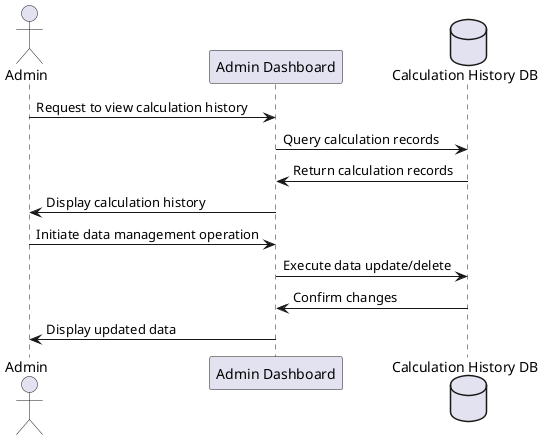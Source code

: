 @startuml
actor Admin
participant "Admin Dashboard" as AD
database "Calculation History DB" as DB

Admin -> AD: Request to view calculation history
AD -> DB: Query calculation records
DB -> AD: Return calculation records
AD -> Admin: Display calculation history

Admin -> AD: Initiate data management operation
AD -> DB: Execute data update/delete
DB -> AD: Confirm changes
AD -> Admin: Display updated data

@enduml
